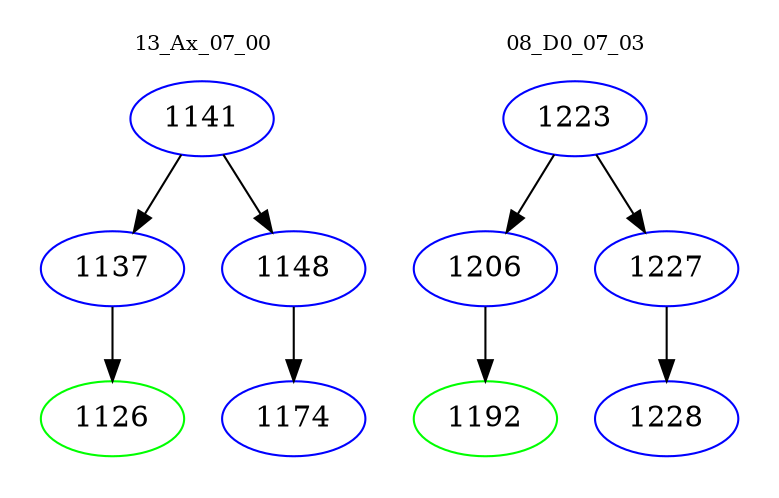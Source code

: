 digraph{
subgraph cluster_0 {
color = white
label = "13_Ax_07_00";
fontsize=10;
T0_1141 [label="1141", color="blue"]
T0_1141 -> T0_1137 [color="black"]
T0_1137 [label="1137", color="blue"]
T0_1137 -> T0_1126 [color="black"]
T0_1126 [label="1126", color="green"]
T0_1141 -> T0_1148 [color="black"]
T0_1148 [label="1148", color="blue"]
T0_1148 -> T0_1174 [color="black"]
T0_1174 [label="1174", color="blue"]
}
subgraph cluster_1 {
color = white
label = "08_D0_07_03";
fontsize=10;
T1_1223 [label="1223", color="blue"]
T1_1223 -> T1_1206 [color="black"]
T1_1206 [label="1206", color="blue"]
T1_1206 -> T1_1192 [color="black"]
T1_1192 [label="1192", color="green"]
T1_1223 -> T1_1227 [color="black"]
T1_1227 [label="1227", color="blue"]
T1_1227 -> T1_1228 [color="black"]
T1_1228 [label="1228", color="blue"]
}
}
